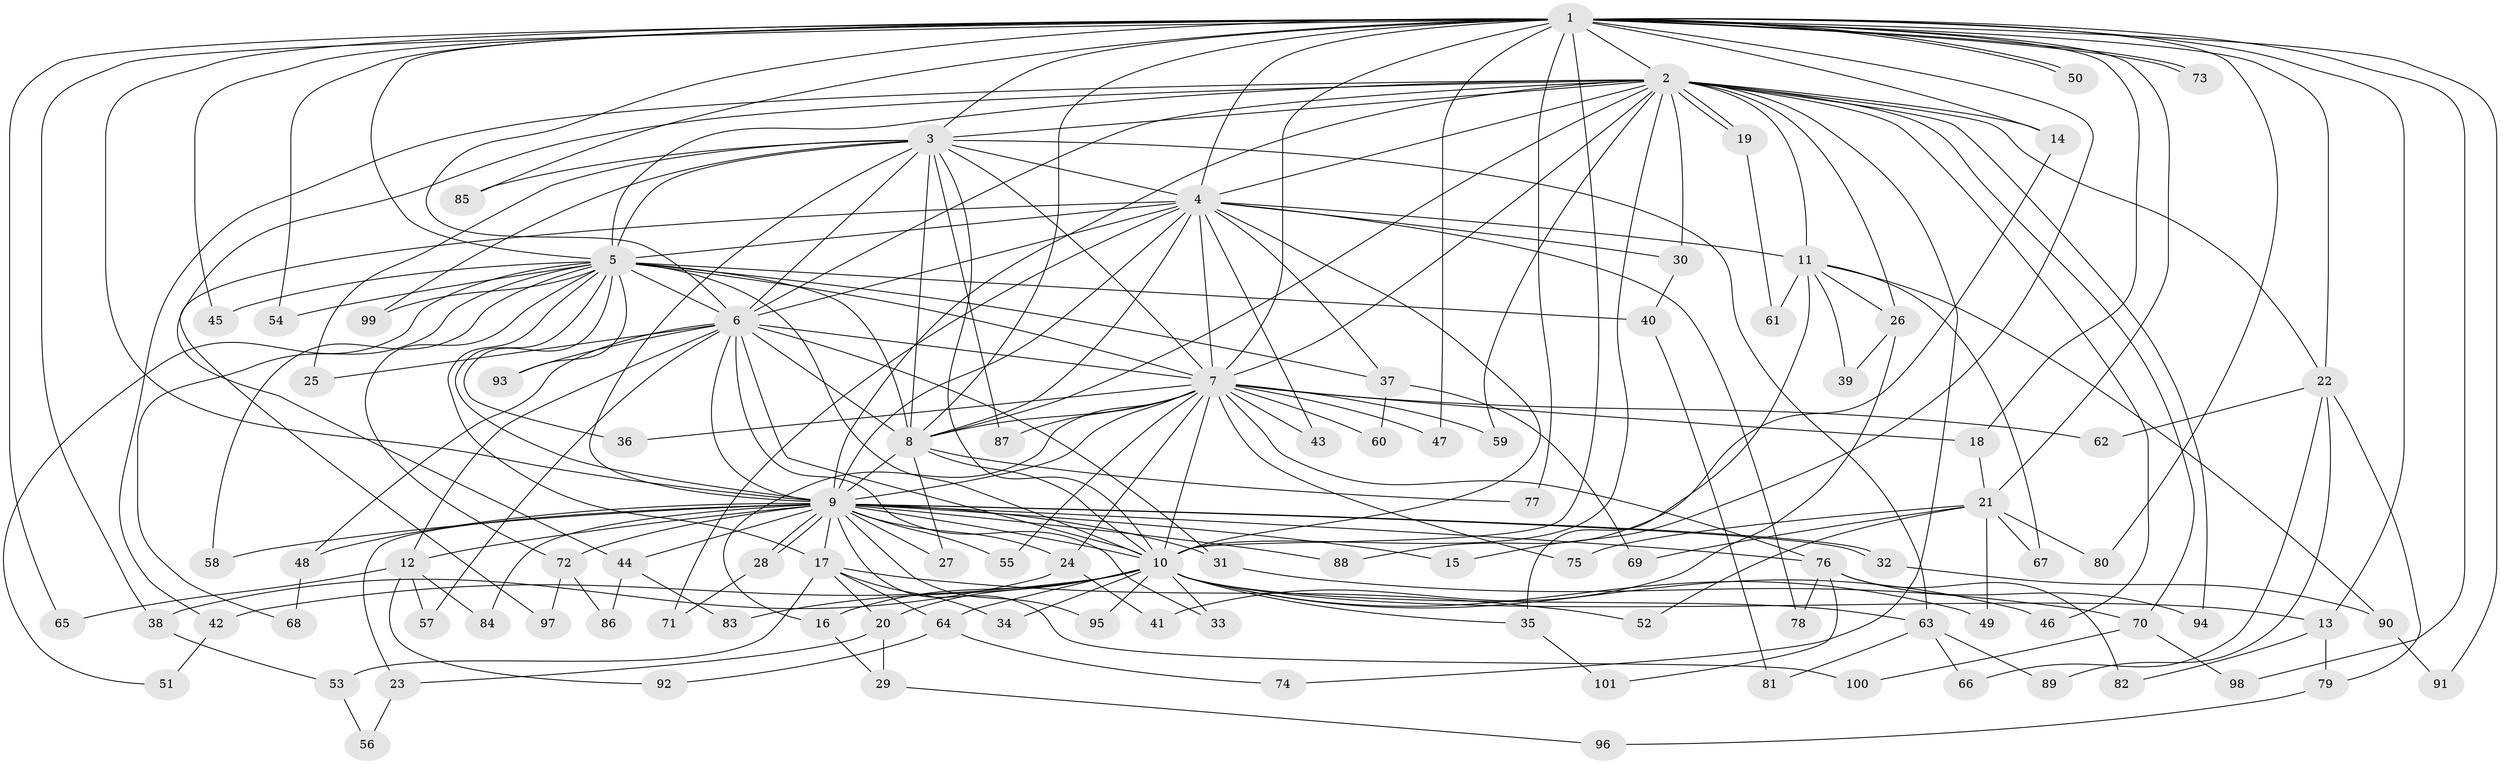 // coarse degree distribution, {23: 0.03333333333333333, 1: 0.36666666666666664, 2: 0.4, 3: 0.03333333333333333, 6: 0.03333333333333333, 8: 0.03333333333333333, 7: 0.06666666666666667, 11: 0.03333333333333333}
// Generated by graph-tools (version 1.1) at 2025/49/03/04/25 21:49:14]
// undirected, 101 vertices, 227 edges
graph export_dot {
graph [start="1"]
  node [color=gray90,style=filled];
  1;
  2;
  3;
  4;
  5;
  6;
  7;
  8;
  9;
  10;
  11;
  12;
  13;
  14;
  15;
  16;
  17;
  18;
  19;
  20;
  21;
  22;
  23;
  24;
  25;
  26;
  27;
  28;
  29;
  30;
  31;
  32;
  33;
  34;
  35;
  36;
  37;
  38;
  39;
  40;
  41;
  42;
  43;
  44;
  45;
  46;
  47;
  48;
  49;
  50;
  51;
  52;
  53;
  54;
  55;
  56;
  57;
  58;
  59;
  60;
  61;
  62;
  63;
  64;
  65;
  66;
  67;
  68;
  69;
  70;
  71;
  72;
  73;
  74;
  75;
  76;
  77;
  78;
  79;
  80;
  81;
  82;
  83;
  84;
  85;
  86;
  87;
  88;
  89;
  90;
  91;
  92;
  93;
  94;
  95;
  96;
  97;
  98;
  99;
  100;
  101;
  1 -- 2;
  1 -- 3;
  1 -- 4;
  1 -- 5;
  1 -- 6;
  1 -- 7;
  1 -- 8;
  1 -- 9;
  1 -- 10;
  1 -- 13;
  1 -- 14;
  1 -- 15;
  1 -- 18;
  1 -- 21;
  1 -- 22;
  1 -- 38;
  1 -- 45;
  1 -- 47;
  1 -- 50;
  1 -- 50;
  1 -- 54;
  1 -- 65;
  1 -- 73;
  1 -- 73;
  1 -- 77;
  1 -- 80;
  1 -- 85;
  1 -- 91;
  1 -- 98;
  2 -- 3;
  2 -- 4;
  2 -- 5;
  2 -- 6;
  2 -- 7;
  2 -- 8;
  2 -- 9;
  2 -- 10;
  2 -- 11;
  2 -- 14;
  2 -- 19;
  2 -- 19;
  2 -- 22;
  2 -- 26;
  2 -- 30;
  2 -- 42;
  2 -- 44;
  2 -- 46;
  2 -- 59;
  2 -- 70;
  2 -- 74;
  2 -- 94;
  3 -- 4;
  3 -- 5;
  3 -- 6;
  3 -- 7;
  3 -- 8;
  3 -- 9;
  3 -- 10;
  3 -- 25;
  3 -- 63;
  3 -- 85;
  3 -- 87;
  3 -- 99;
  4 -- 5;
  4 -- 6;
  4 -- 7;
  4 -- 8;
  4 -- 9;
  4 -- 10;
  4 -- 11;
  4 -- 30;
  4 -- 37;
  4 -- 43;
  4 -- 71;
  4 -- 78;
  4 -- 97;
  5 -- 6;
  5 -- 7;
  5 -- 8;
  5 -- 9;
  5 -- 10;
  5 -- 17;
  5 -- 36;
  5 -- 37;
  5 -- 40;
  5 -- 45;
  5 -- 51;
  5 -- 54;
  5 -- 58;
  5 -- 68;
  5 -- 72;
  5 -- 93;
  5 -- 99;
  6 -- 7;
  6 -- 8;
  6 -- 9;
  6 -- 10;
  6 -- 12;
  6 -- 25;
  6 -- 31;
  6 -- 33;
  6 -- 48;
  6 -- 57;
  6 -- 93;
  7 -- 8;
  7 -- 9;
  7 -- 10;
  7 -- 16;
  7 -- 18;
  7 -- 24;
  7 -- 36;
  7 -- 43;
  7 -- 47;
  7 -- 55;
  7 -- 59;
  7 -- 60;
  7 -- 62;
  7 -- 75;
  7 -- 76;
  7 -- 87;
  8 -- 9;
  8 -- 10;
  8 -- 27;
  8 -- 77;
  9 -- 10;
  9 -- 12;
  9 -- 15;
  9 -- 17;
  9 -- 23;
  9 -- 24;
  9 -- 27;
  9 -- 28;
  9 -- 28;
  9 -- 31;
  9 -- 32;
  9 -- 32;
  9 -- 44;
  9 -- 48;
  9 -- 55;
  9 -- 58;
  9 -- 72;
  9 -- 76;
  9 -- 84;
  9 -- 88;
  9 -- 95;
  9 -- 100;
  10 -- 13;
  10 -- 16;
  10 -- 20;
  10 -- 33;
  10 -- 34;
  10 -- 35;
  10 -- 42;
  10 -- 46;
  10 -- 49;
  10 -- 63;
  10 -- 64;
  10 -- 83;
  10 -- 95;
  11 -- 26;
  11 -- 35;
  11 -- 39;
  11 -- 61;
  11 -- 67;
  11 -- 90;
  12 -- 57;
  12 -- 65;
  12 -- 84;
  12 -- 92;
  13 -- 79;
  13 -- 82;
  14 -- 88;
  16 -- 29;
  17 -- 20;
  17 -- 34;
  17 -- 52;
  17 -- 53;
  17 -- 64;
  18 -- 21;
  19 -- 61;
  20 -- 23;
  20 -- 29;
  21 -- 49;
  21 -- 52;
  21 -- 67;
  21 -- 69;
  21 -- 75;
  21 -- 80;
  22 -- 62;
  22 -- 66;
  22 -- 79;
  22 -- 89;
  23 -- 56;
  24 -- 38;
  24 -- 41;
  26 -- 39;
  26 -- 41;
  28 -- 71;
  29 -- 96;
  30 -- 40;
  31 -- 70;
  32 -- 90;
  35 -- 101;
  37 -- 60;
  37 -- 69;
  38 -- 53;
  40 -- 81;
  42 -- 51;
  44 -- 83;
  44 -- 86;
  48 -- 68;
  53 -- 56;
  63 -- 66;
  63 -- 81;
  63 -- 89;
  64 -- 74;
  64 -- 92;
  70 -- 98;
  70 -- 100;
  72 -- 86;
  72 -- 97;
  76 -- 78;
  76 -- 82;
  76 -- 94;
  76 -- 101;
  79 -- 96;
  90 -- 91;
}
